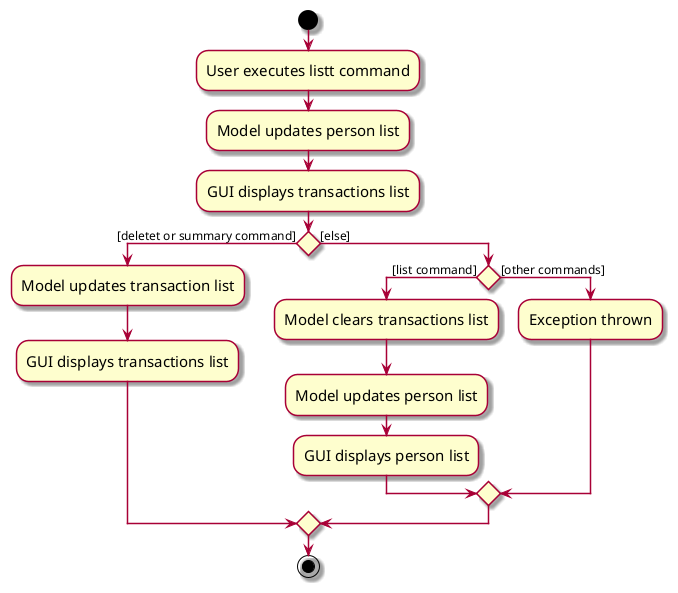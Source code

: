 @startuml
skin rose
skinparam ActivityFontSize 15
skinparam ArrowFontSize 12
start
:User executes listt command;
:Model updates person list;
:GUI displays transactions list;

'Since the beta syntax does not support placing the condition outside the
'diamond we place it as the true branch instead.

if () then ([deletet or summary command])
    :Model updates transaction list;
    :GUI displays transactions list;
else ([else])
    if () then ([list command])
        :Model clears transactions list;
        :Model updates person list;
        :GUI displays person list;
    else ([other commands])
        :Exception thrown;
    endif
endif

stop
@enduml
